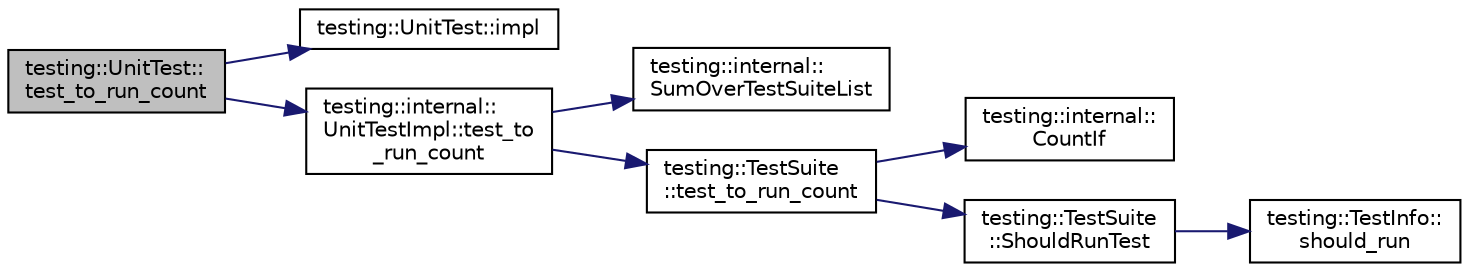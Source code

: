 digraph "testing::UnitTest::test_to_run_count"
{
 // LATEX_PDF_SIZE
  bgcolor="transparent";
  edge [fontname="Helvetica",fontsize="10",labelfontname="Helvetica",labelfontsize="10"];
  node [fontname="Helvetica",fontsize="10",shape=record];
  rankdir="LR";
  Node1 [label="testing::UnitTest::\ltest_to_run_count",height=0.2,width=0.4,color="black", fillcolor="grey75", style="filled", fontcolor="black",tooltip=" "];
  Node1 -> Node2 [color="midnightblue",fontsize="10",style="solid",fontname="Helvetica"];
  Node2 [label="testing::UnitTest::impl",height=0.2,width=0.4,color="black",URL="$classtesting_1_1UnitTest.html#a4df5d11a58affb337d7fa62eaa07690e",tooltip=" "];
  Node1 -> Node3 [color="midnightblue",fontsize="10",style="solid",fontname="Helvetica"];
  Node3 [label="testing::internal::\lUnitTestImpl::test_to\l_run_count",height=0.2,width=0.4,color="black",URL="$classtesting_1_1internal_1_1UnitTestImpl.html#a0f15365d1d1ce00eaeb6f8a1370113ec",tooltip=" "];
  Node3 -> Node4 [color="midnightblue",fontsize="10",style="solid",fontname="Helvetica"];
  Node4 [label="testing::internal::\lSumOverTestSuiteList",height=0.2,width=0.4,color="black",URL="$namespacetesting_1_1internal.html#a9ba01fa896ccd7339cbe7d3c76ac22e3",tooltip=" "];
  Node3 -> Node5 [color="midnightblue",fontsize="10",style="solid",fontname="Helvetica"];
  Node5 [label="testing::TestSuite\l::test_to_run_count",height=0.2,width=0.4,color="black",URL="$classtesting_1_1TestSuite.html#a1ccf2681712a3a27659789009815db8f",tooltip=" "];
  Node5 -> Node6 [color="midnightblue",fontsize="10",style="solid",fontname="Helvetica"];
  Node6 [label="testing::internal::\lCountIf",height=0.2,width=0.4,color="black",URL="$namespacetesting_1_1internal.html#a1e77a774d910346eff11a86d8df783a5",tooltip=" "];
  Node5 -> Node7 [color="midnightblue",fontsize="10",style="solid",fontname="Helvetica"];
  Node7 [label="testing::TestSuite\l::ShouldRunTest",height=0.2,width=0.4,color="black",URL="$classtesting_1_1TestSuite.html#ad6db30ec4e23a809f398dc2f50008541",tooltip=" "];
  Node7 -> Node8 [color="midnightblue",fontsize="10",style="solid",fontname="Helvetica"];
  Node8 [label="testing::TestInfo::\lshould_run",height=0.2,width=0.4,color="black",URL="$classtesting_1_1TestInfo.html#a866e33b5bc5ab2a6e5375fc7d3af0f96",tooltip=" "];
}
